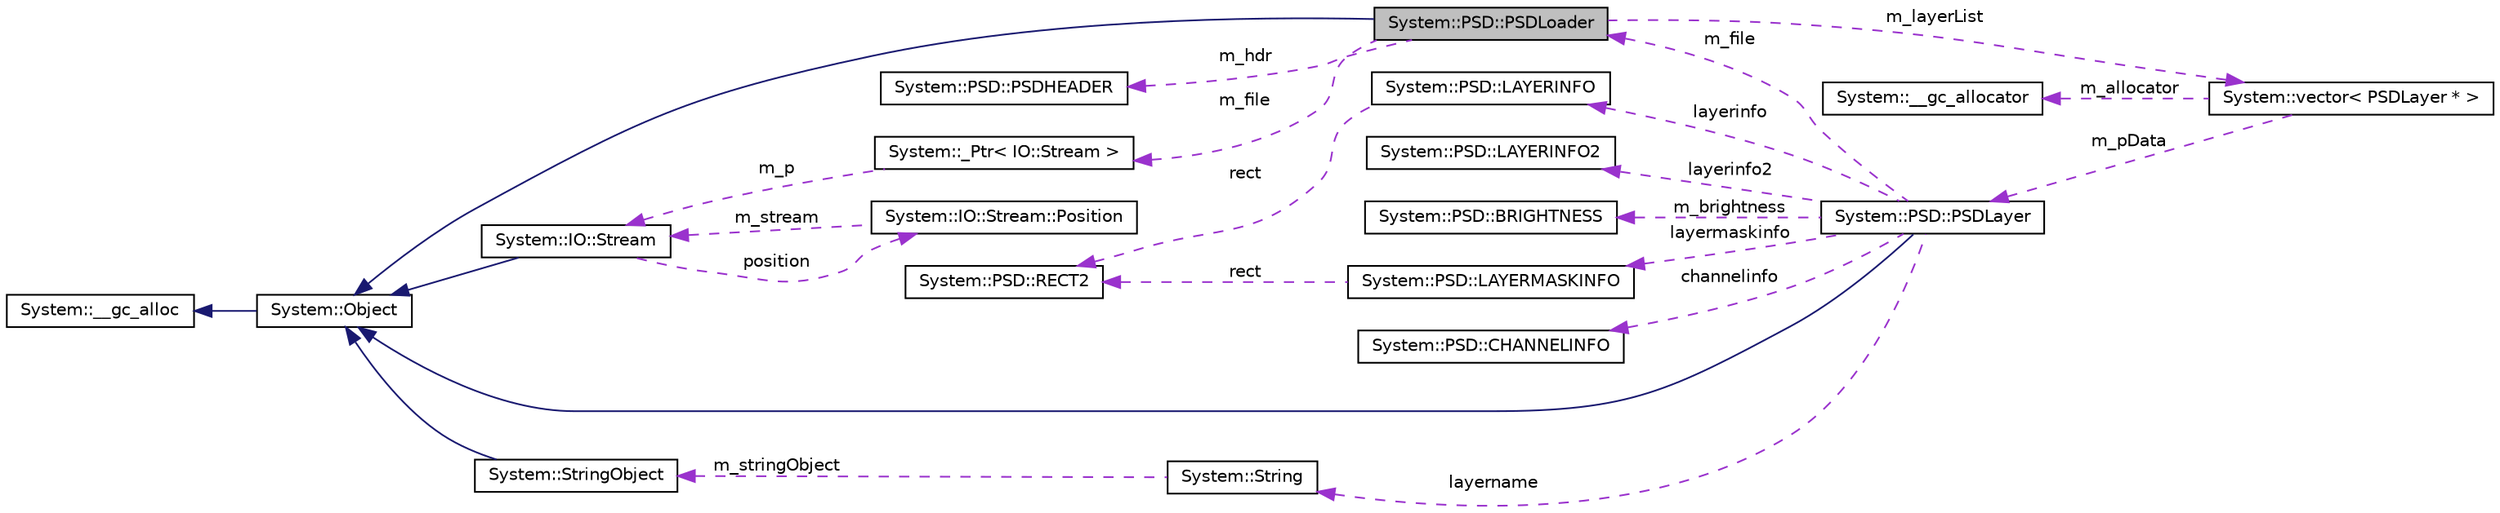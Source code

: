 digraph G
{
  edge [fontname="Helvetica",fontsize="10",labelfontname="Helvetica",labelfontsize="10"];
  node [fontname="Helvetica",fontsize="10",shape=record];
  rankdir="LR";
  Node1 [label="System::PSD::PSDLoader",height=0.2,width=0.4,color="black", fillcolor="grey75", style="filled" fontcolor="black"];
  Node2 -> Node1 [dir="back",color="midnightblue",fontsize="10",style="solid",fontname="Helvetica"];
  Node2 [label="System::Object",height=0.2,width=0.4,color="black", fillcolor="white", style="filled",URL="$class_system_1_1_object.html"];
  Node3 -> Node2 [dir="back",color="midnightblue",fontsize="10",style="solid",fontname="Helvetica"];
  Node3 [label="System::__gc_alloc",height=0.2,width=0.4,color="black", fillcolor="white", style="filled",URL="$class_system_1_1____gc__alloc.html"];
  Node4 -> Node1 [dir="back",color="darkorchid3",fontsize="10",style="dashed",label=" m_hdr" ,fontname="Helvetica"];
  Node4 [label="System::PSD::PSDHEADER",height=0.2,width=0.4,color="black", fillcolor="white", style="filled",URL="$struct_system_1_1_p_s_d_1_1_p_s_d_h_e_a_d_e_r.html"];
  Node5 -> Node1 [dir="back",color="darkorchid3",fontsize="10",style="dashed",label=" m_layerList" ,fontname="Helvetica"];
  Node5 [label="System::vector\< PSDLayer * \>",height=0.2,width=0.4,color="black", fillcolor="white", style="filled",URL="$class_system_1_1vector.html"];
  Node6 -> Node5 [dir="back",color="darkorchid3",fontsize="10",style="dashed",label=" m_allocator" ,fontname="Helvetica"];
  Node6 [label="System::__gc_allocator",height=0.2,width=0.4,color="black", fillcolor="white", style="filled",URL="$class_system_1_1____gc__allocator.html"];
  Node7 -> Node5 [dir="back",color="darkorchid3",fontsize="10",style="dashed",label=" m_pData" ,fontname="Helvetica"];
  Node7 [label="System::PSD::PSDLayer",height=0.2,width=0.4,color="black", fillcolor="white", style="filled",URL="$class_system_1_1_p_s_d_1_1_p_s_d_layer.html"];
  Node2 -> Node7 [dir="back",color="midnightblue",fontsize="10",style="solid",fontname="Helvetica"];
  Node8 -> Node7 [dir="back",color="darkorchid3",fontsize="10",style="dashed",label=" layerinfo2" ,fontname="Helvetica"];
  Node8 [label="System::PSD::LAYERINFO2",height=0.2,width=0.4,color="black", fillcolor="white", style="filled",URL="$struct_system_1_1_p_s_d_1_1_l_a_y_e_r_i_n_f_o2.html"];
  Node9 -> Node7 [dir="back",color="darkorchid3",fontsize="10",style="dashed",label=" m_brightness" ,fontname="Helvetica"];
  Node9 [label="System::PSD::BRIGHTNESS",height=0.2,width=0.4,color="black", fillcolor="white", style="filled",URL="$struct_system_1_1_p_s_d_1_1_b_r_i_g_h_t_n_e_s_s.html"];
  Node10 -> Node7 [dir="back",color="darkorchid3",fontsize="10",style="dashed",label=" layermaskinfo" ,fontname="Helvetica"];
  Node10 [label="System::PSD::LAYERMASKINFO",height=0.2,width=0.4,color="black", fillcolor="white", style="filled",URL="$struct_system_1_1_p_s_d_1_1_l_a_y_e_r_m_a_s_k_i_n_f_o.html"];
  Node11 -> Node10 [dir="back",color="darkorchid3",fontsize="10",style="dashed",label=" rect" ,fontname="Helvetica"];
  Node11 [label="System::PSD::RECT2",height=0.2,width=0.4,color="black", fillcolor="white", style="filled",URL="$struct_system_1_1_p_s_d_1_1_r_e_c_t2.html"];
  Node1 -> Node7 [dir="back",color="darkorchid3",fontsize="10",style="dashed",label=" m_file" ,fontname="Helvetica"];
  Node12 -> Node7 [dir="back",color="darkorchid3",fontsize="10",style="dashed",label=" channelinfo" ,fontname="Helvetica"];
  Node12 [label="System::PSD::CHANNELINFO",height=0.2,width=0.4,color="black", fillcolor="white", style="filled",URL="$struct_system_1_1_p_s_d_1_1_c_h_a_n_n_e_l_i_n_f_o.html"];
  Node13 -> Node7 [dir="back",color="darkorchid3",fontsize="10",style="dashed",label=" layername" ,fontname="Helvetica"];
  Node13 [label="System::String",height=0.2,width=0.4,color="black", fillcolor="white", style="filled",URL="$class_system_1_1_string.html"];
  Node14 -> Node13 [dir="back",color="darkorchid3",fontsize="10",style="dashed",label=" m_stringObject" ,fontname="Helvetica"];
  Node14 [label="System::StringObject",height=0.2,width=0.4,color="black", fillcolor="white", style="filled",URL="$class_system_1_1_string_object.html"];
  Node2 -> Node14 [dir="back",color="midnightblue",fontsize="10",style="solid",fontname="Helvetica"];
  Node15 -> Node7 [dir="back",color="darkorchid3",fontsize="10",style="dashed",label=" layerinfo" ,fontname="Helvetica"];
  Node15 [label="System::PSD::LAYERINFO",height=0.2,width=0.4,color="black", fillcolor="white", style="filled",URL="$struct_system_1_1_p_s_d_1_1_l_a_y_e_r_i_n_f_o.html"];
  Node11 -> Node15 [dir="back",color="darkorchid3",fontsize="10",style="dashed",label=" rect" ,fontname="Helvetica"];
  Node16 -> Node1 [dir="back",color="darkorchid3",fontsize="10",style="dashed",label=" m_file" ,fontname="Helvetica"];
  Node16 [label="System::_Ptr\< IO::Stream \>",height=0.2,width=0.4,color="black", fillcolor="white", style="filled",URL="$class_system_1_1___ptr.html"];
  Node17 -> Node16 [dir="back",color="darkorchid3",fontsize="10",style="dashed",label=" m_p" ,fontname="Helvetica"];
  Node17 [label="System::IO::Stream",height=0.2,width=0.4,color="black", fillcolor="white", style="filled",URL="$class_system_1_1_i_o_1_1_stream.html"];
  Node2 -> Node17 [dir="back",color="midnightblue",fontsize="10",style="solid",fontname="Helvetica"];
  Node18 -> Node17 [dir="back",color="darkorchid3",fontsize="10",style="dashed",label=" position" ,fontname="Helvetica"];
  Node18 [label="System::IO::Stream::Position",height=0.2,width=0.4,color="black", fillcolor="white", style="filled",URL="$class_system_1_1_i_o_1_1_stream_1_1_position.html"];
  Node17 -> Node18 [dir="back",color="darkorchid3",fontsize="10",style="dashed",label=" m_stream" ,fontname="Helvetica"];
}
